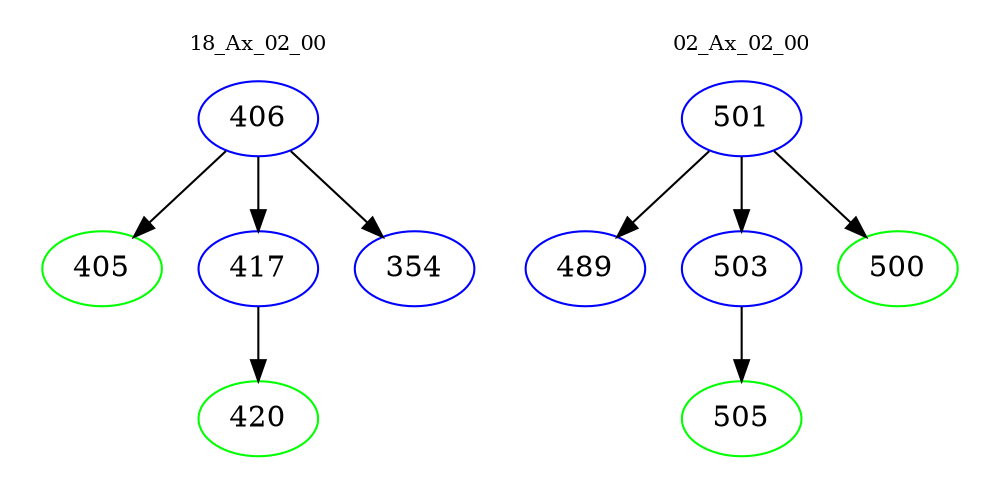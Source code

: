 digraph{
subgraph cluster_0 {
color = white
label = "18_Ax_02_00";
fontsize=10;
T0_406 [label="406", color="blue"]
T0_406 -> T0_405 [color="black"]
T0_405 [label="405", color="green"]
T0_406 -> T0_417 [color="black"]
T0_417 [label="417", color="blue"]
T0_417 -> T0_420 [color="black"]
T0_420 [label="420", color="green"]
T0_406 -> T0_354 [color="black"]
T0_354 [label="354", color="blue"]
}
subgraph cluster_1 {
color = white
label = "02_Ax_02_00";
fontsize=10;
T1_501 [label="501", color="blue"]
T1_501 -> T1_489 [color="black"]
T1_489 [label="489", color="blue"]
T1_501 -> T1_503 [color="black"]
T1_503 [label="503", color="blue"]
T1_503 -> T1_505 [color="black"]
T1_505 [label="505", color="green"]
T1_501 -> T1_500 [color="black"]
T1_500 [label="500", color="green"]
}
}
